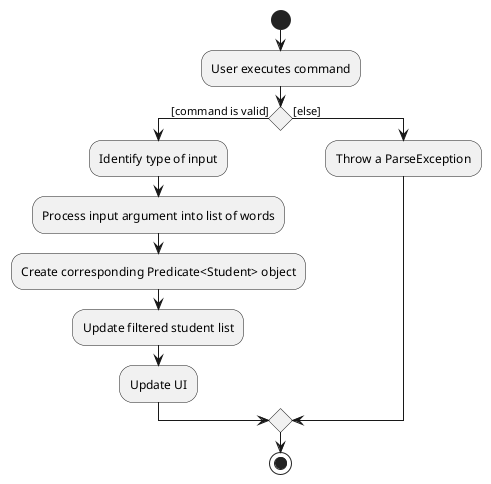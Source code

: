 @startuml

start

:User executes command;

if () then ([command is valid])
    :Identify type of input;
    :Process input argument into list of words;
	:Create corresponding Predicate<Student> object;
	:Update filtered student list;
	:Update UI;
else ([else])
	:Throw a ParseException;
endif

stop

@enduml
